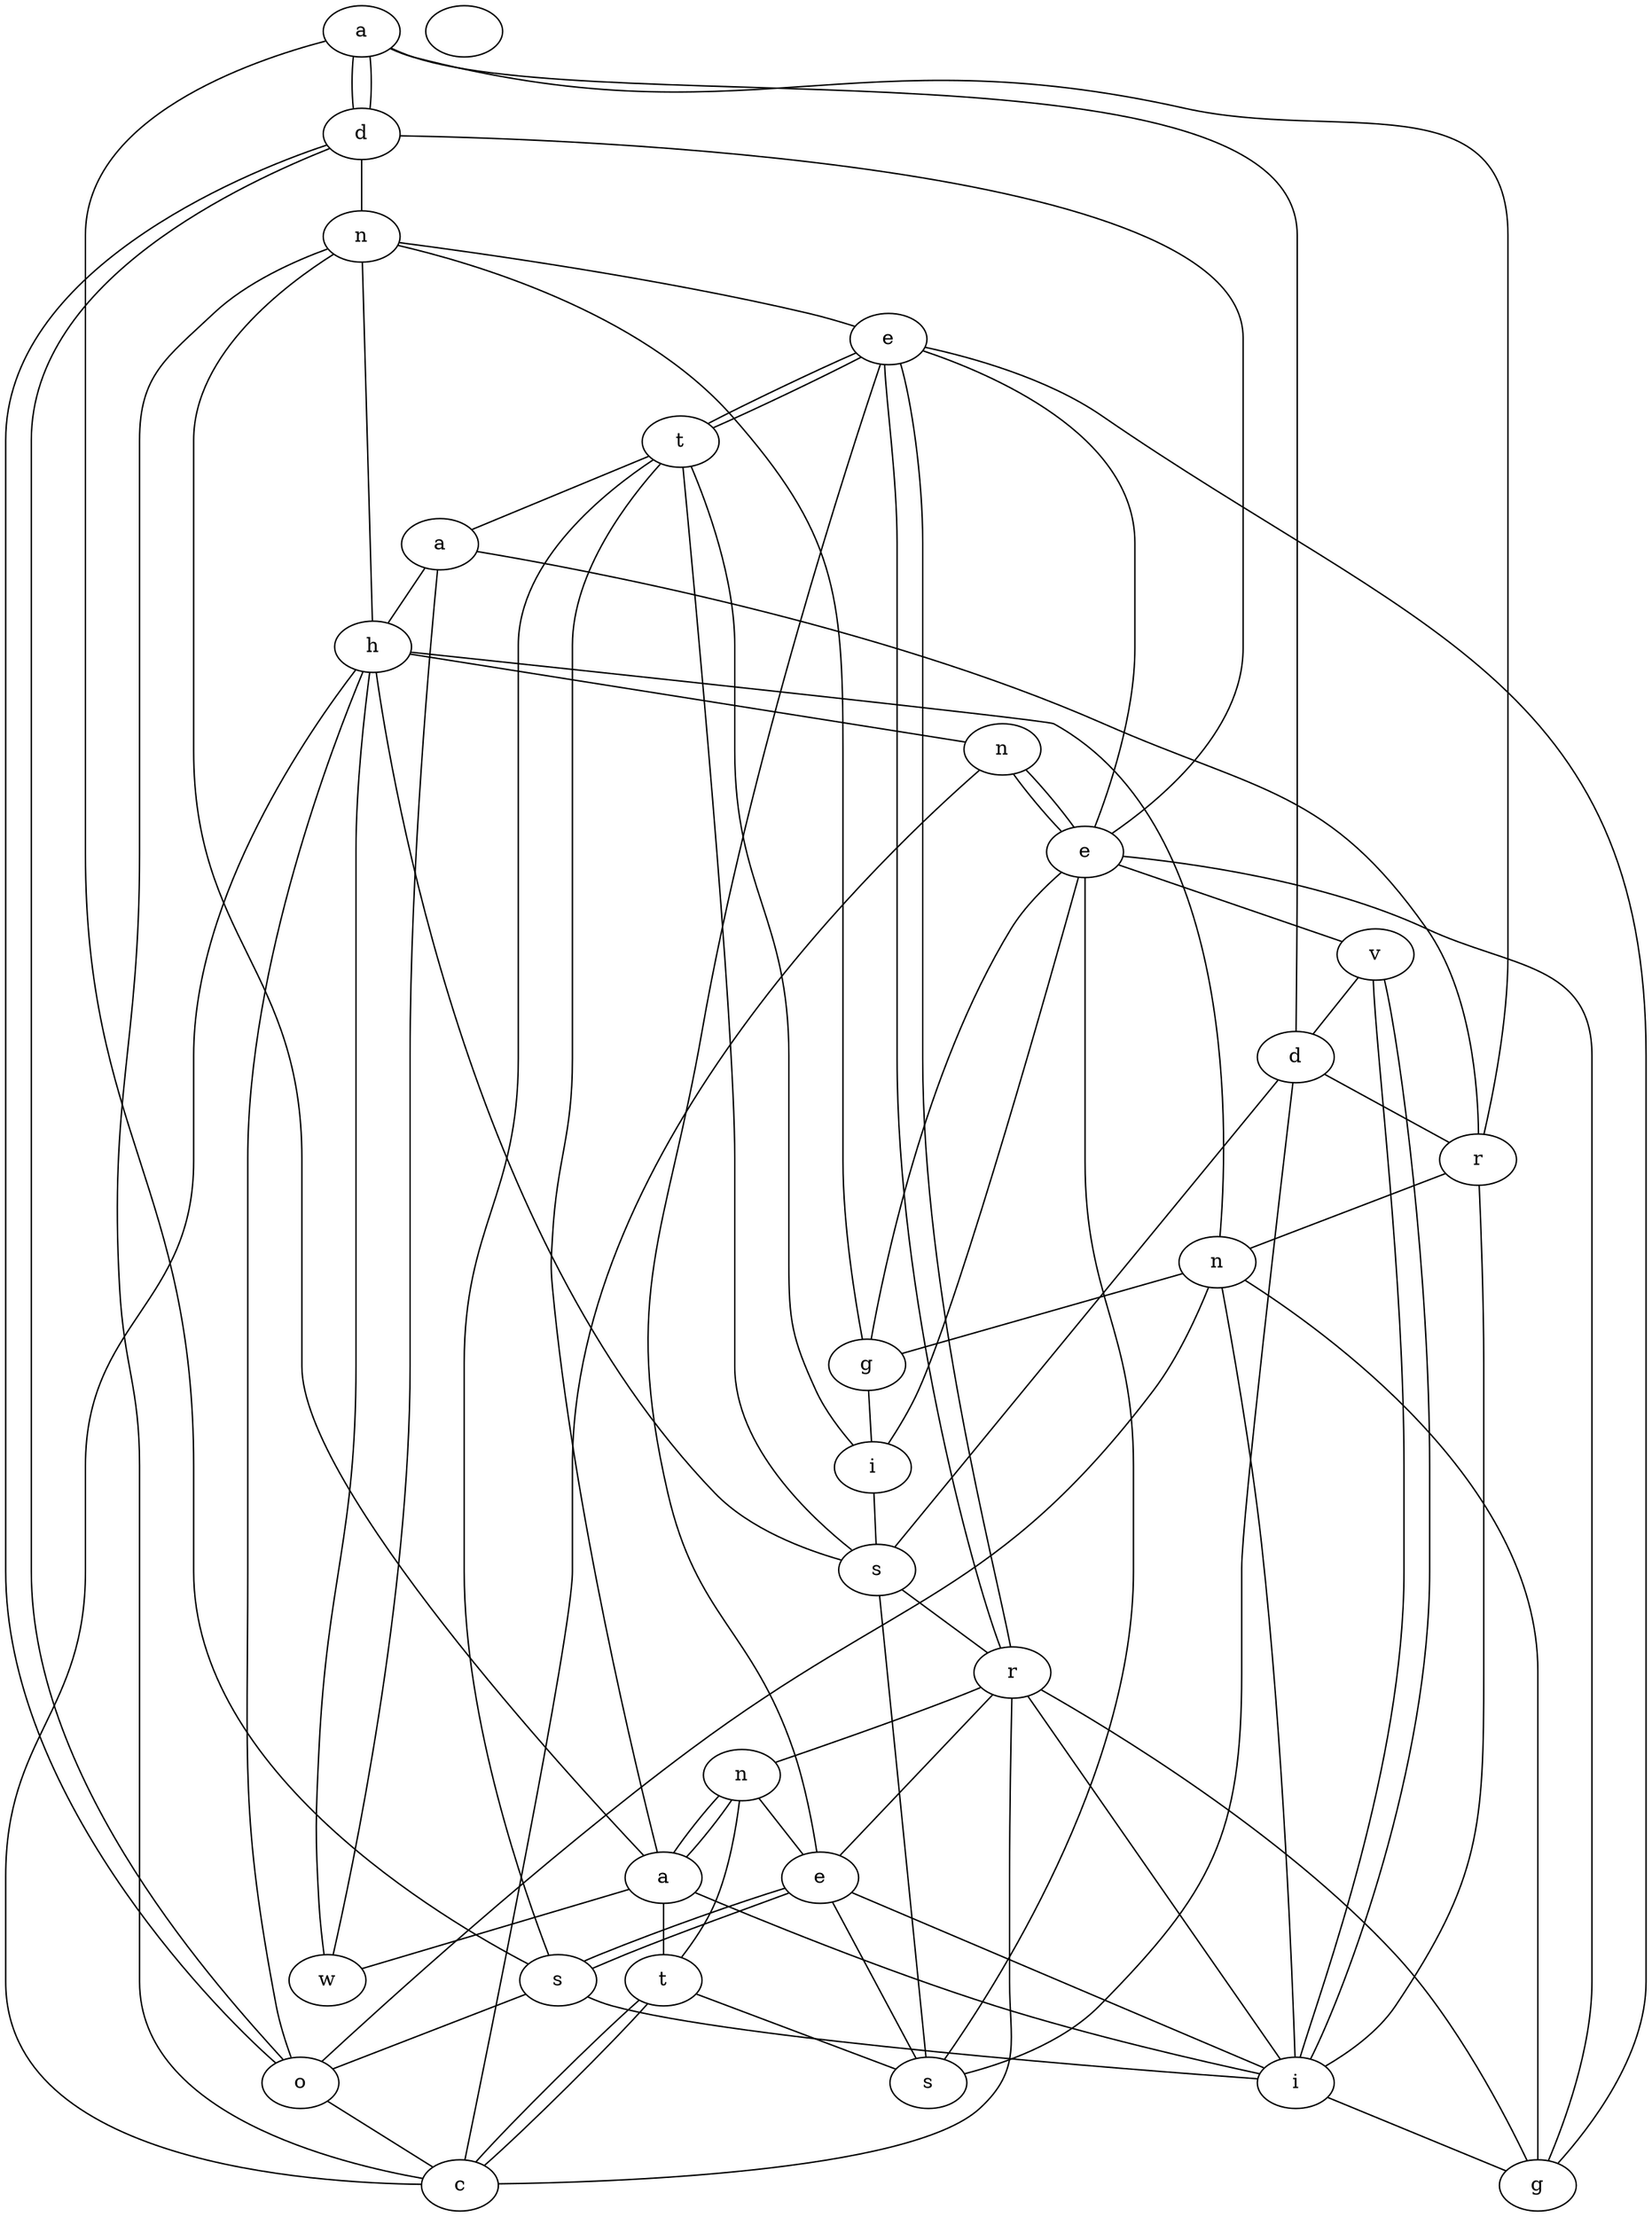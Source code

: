 graph G {
1051081353 [label=a];
66849241 [label=a];
53342583 [label=n];
213493562 [label=d];
4385267 [label=i];
261138725 [label=o];
51574206 [label=t];
565468867 [label=e];
647082638 [label=r];
177014844 [label=d];
894978618 [label=e];
948544779 [label=n];
572570465 [label=n];
582531406 [label=r];
264939475 [label=a];
415170621 [label=s];
532012257 [label=t];
151901859 [label=v];
346347468 [label=g];
148496047 [label=g];
125615053 [label=s];
723039811 [label=e];
962878065 [label=i];
112993293 [label=w];
748275487 [label=n];
120330115 [label=s];
76544105 [label=c];
186790608 [label=h];
53342583 -- 565468867;
582531406 -- 76544105;
125615053 -- 120330115;
264939475 -- 572570465;
53342583 -- 565468867;
532012257 -- 264939475;
125615053 -- 582531406;
177014844 -- 120330115;
264939475 -- 962878065;
647082638 -- 1051081353;
532012257 -- 66849241;
582531406 -- 894978618;
582531406 -- 572570465;
125615053 -- 532012257;
948544779 -- 261138725;
748275487 -- 894978618;
532012257 -- 4385267;
415170621 -- 962878065;
723039811 -- 962878065;
51574206 -- 76544105;
415170621 -- 532012257;
723039811 -- 582531406;
186790608 -- 112993293;
148496047 -- 582531406;
4385267 -- 125615053;
151901859 -- 962878065;
582531406 -- 894978618;
76544105 -- 748275487;
261138725 -- 186790608;
948544779 -- 346347468;
565468867 -- 213493562;
213493562 -- 261138725;
565468867 -- 894978618;
572570465 -- 264939475;
582531406 -- 962878065;
647082638 -- 66849241;
894978618 -- 148496047;
213493562 -- 748275487;
148496047 -- 948544779;
186790608 -- 76544105;
177014844 -- 647082638;
125615053 -- 186790608;
151901859 -- 177014844;
346347468 -- 565468867;
723039811 -- 415170621;
1051081353 -- 415170621;
261138725 -- 76544105;
894978618 -- 723039811;
66849241 -- 112993293;
264939475 -- 112993293;
346347468 -- 748275487;
647082638 -- 948544779;
962878065 -- 647082638;
948544779 -- 962878065;
723039811 -- 120330115;
572570465 -- 51574206;
565468867 -- 151901859;
1051081353 -- 213493562;
962878065 -- 151901859;
186790608 -- 948544779;
346347468 -- 4385267;
1051081353 -- 177014844;
962878065 -- 148496047;
748275487 -- 264939475;
4385267 -- 565468867;
51574206 -- 76544105;
532012257 -- 894978618;
723039811 -- 415170621;
264939475 -- 51574206;
572570465 -- 723039811;
894978618 -- 532012257;
66849241 -- 186790608;
213493562 -- 261138725;
415170621 -- 261138725;
125615053 -- 177014844;
186790608 -- 53342583;
565468867 -- 120330115;
51574206 -- 120330115;
186790608 -- 748275487;
213493562 -- 1051081353;
76544105 -- 53342583;
148496047 -- 565468867;
"\n";
}
